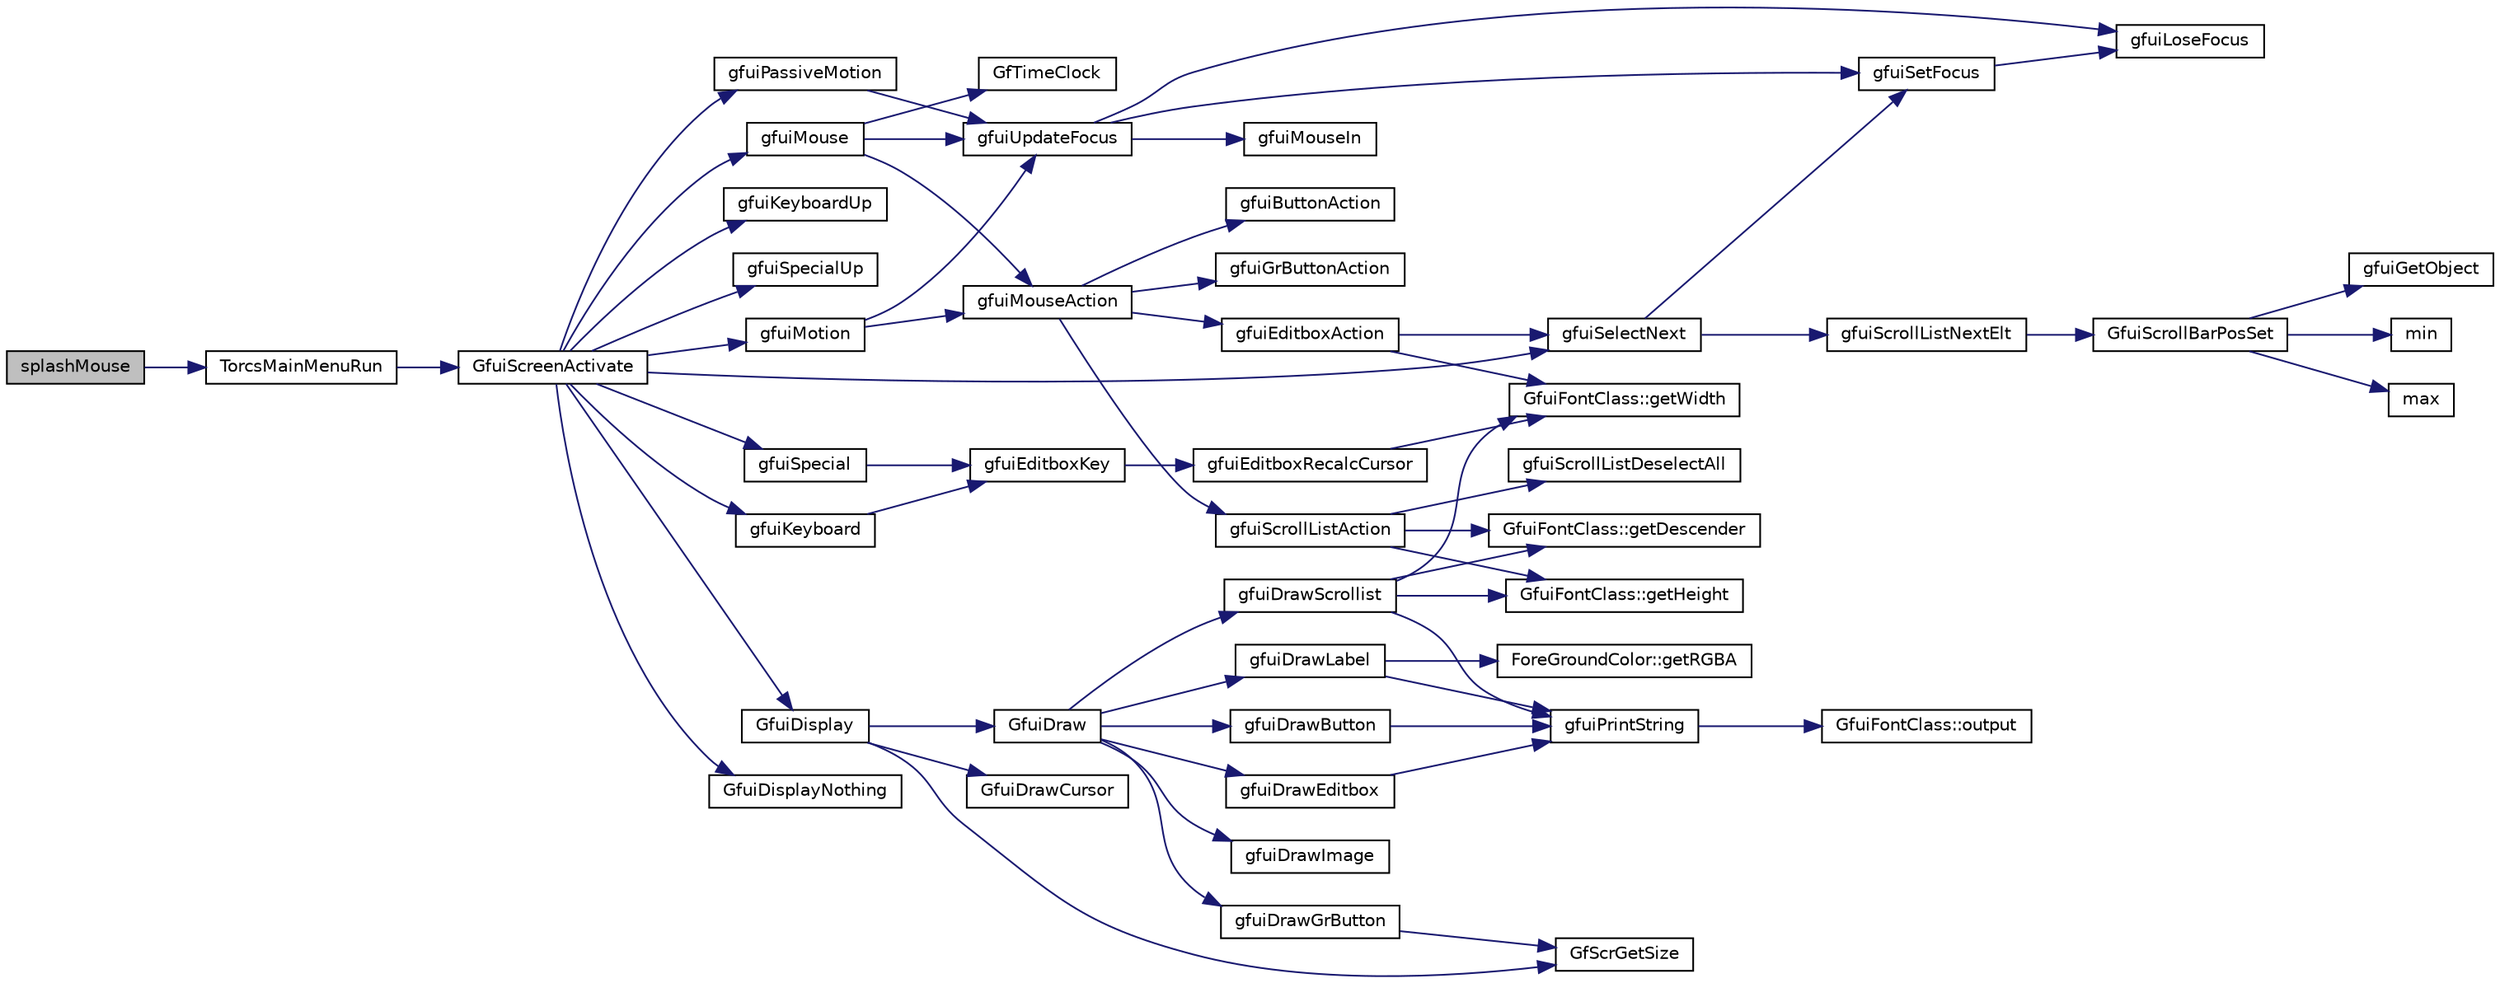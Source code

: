 digraph "splashMouse"
{
  edge [fontname="Helvetica",fontsize="10",labelfontname="Helvetica",labelfontsize="10"];
  node [fontname="Helvetica",fontsize="10",shape=record];
  rankdir="LR";
  Node1 [label="splashMouse",height=0.2,width=0.4,color="black", fillcolor="grey75", style="filled", fontcolor="black"];
  Node1 -> Node2 [color="midnightblue",fontsize="10",style="solid",fontname="Helvetica"];
  Node2 [label="TorcsMainMenuRun",height=0.2,width=0.4,color="black", fillcolor="white", style="filled",URL="$mainmenu_8cpp.html#a2ad35bfd8587d5f1d806ce6426706b86"];
  Node2 -> Node3 [color="midnightblue",fontsize="10",style="solid",fontname="Helvetica"];
  Node3 [label="GfuiScreenActivate",height=0.2,width=0.4,color="black", fillcolor="white", style="filled",URL="$group__gui.html#gadbbca757848adfdf2719c4678e30a0a2",tooltip="Activate a screen and make it current. "];
  Node3 -> Node4 [color="midnightblue",fontsize="10",style="solid",fontname="Helvetica"];
  Node4 [label="gfuiKeyboard",height=0.2,width=0.4,color="black", fillcolor="white", style="filled",URL="$gui_8cpp.html#a3619be0bdc95141c110ee218eb7e62e4"];
  Node4 -> Node5 [color="midnightblue",fontsize="10",style="solid",fontname="Helvetica"];
  Node5 [label="gfuiEditboxKey",height=0.2,width=0.4,color="black", fillcolor="white", style="filled",URL="$gui_8h.html#a1cec26e9e8a7c3543e3168fe9474cd92"];
  Node5 -> Node6 [color="midnightblue",fontsize="10",style="solid",fontname="Helvetica"];
  Node6 [label="gfuiEditboxRecalcCursor",height=0.2,width=0.4,color="black", fillcolor="white", style="filled",URL="$guiedit_8cpp.html#afc053e8811e9211883f94c3fbd10f87e"];
  Node6 -> Node7 [color="midnightblue",fontsize="10",style="solid",fontname="Helvetica"];
  Node7 [label="GfuiFontClass::getWidth",height=0.2,width=0.4,color="black", fillcolor="white", style="filled",URL="$class_gfui_font_class.html#a96fb79e144b166ac018613a77795b7d0"];
  Node3 -> Node8 [color="midnightblue",fontsize="10",style="solid",fontname="Helvetica"];
  Node8 [label="gfuiSpecial",height=0.2,width=0.4,color="black", fillcolor="white", style="filled",URL="$gui_8cpp.html#a2c8de10f1d60582218355213db409b9a"];
  Node8 -> Node5 [color="midnightblue",fontsize="10",style="solid",fontname="Helvetica"];
  Node3 -> Node9 [color="midnightblue",fontsize="10",style="solid",fontname="Helvetica"];
  Node9 [label="gfuiKeyboardUp",height=0.2,width=0.4,color="black", fillcolor="white", style="filled",URL="$gui_8cpp.html#a3e2bd83ae849b7ca7f8e40ec65e6581e"];
  Node3 -> Node10 [color="midnightblue",fontsize="10",style="solid",fontname="Helvetica"];
  Node10 [label="gfuiSpecialUp",height=0.2,width=0.4,color="black", fillcolor="white", style="filled",URL="$gui_8cpp.html#acb5f70914d40bfcb79bed5a5a4446e85"];
  Node3 -> Node11 [color="midnightblue",fontsize="10",style="solid",fontname="Helvetica"];
  Node11 [label="gfuiMouse",height=0.2,width=0.4,color="black", fillcolor="white", style="filled",URL="$gui_8cpp.html#ade1f47865ce9b44d82919d7ff112eed7"];
  Node11 -> Node12 [color="midnightblue",fontsize="10",style="solid",fontname="Helvetica"];
  Node12 [label="GfTimeClock",height=0.2,width=0.4,color="black", fillcolor="white", style="filled",URL="$os_8cpp.html#aa735d1d80d0c5f9b180b077193f32c3b",tooltip="Get the time in seconds. "];
  Node11 -> Node13 [color="midnightblue",fontsize="10",style="solid",fontname="Helvetica"];
  Node13 [label="gfuiUpdateFocus",height=0.2,width=0.4,color="black", fillcolor="white", style="filled",URL="$gui_8h.html#ad0ee648d27adf739342e6f8c351d535c"];
  Node13 -> Node14 [color="midnightblue",fontsize="10",style="solid",fontname="Helvetica"];
  Node14 [label="gfuiMouseIn",height=0.2,width=0.4,color="black", fillcolor="white", style="filled",URL="$guiobject_8cpp.html#ad50c175636e40eea115ee1a2eed30f27"];
  Node13 -> Node15 [color="midnightblue",fontsize="10",style="solid",fontname="Helvetica"];
  Node15 [label="gfuiLoseFocus",height=0.2,width=0.4,color="black", fillcolor="white", style="filled",URL="$guiobject_8cpp.html#aa0d7dd7b8f3d0a46e8ab2dbf065a4883"];
  Node13 -> Node16 [color="midnightblue",fontsize="10",style="solid",fontname="Helvetica"];
  Node16 [label="gfuiSetFocus",height=0.2,width=0.4,color="black", fillcolor="white", style="filled",URL="$guiobject_8cpp.html#ac468a6961dd70cef1876c627cd49d848"];
  Node16 -> Node15 [color="midnightblue",fontsize="10",style="solid",fontname="Helvetica"];
  Node11 -> Node17 [color="midnightblue",fontsize="10",style="solid",fontname="Helvetica"];
  Node17 [label="gfuiMouseAction",height=0.2,width=0.4,color="black", fillcolor="white", style="filled",URL="$gui_8h.html#a5de9cfcd87c95cb51a4c11ba331dff32"];
  Node17 -> Node18 [color="midnightblue",fontsize="10",style="solid",fontname="Helvetica"];
  Node18 [label="gfuiButtonAction",height=0.2,width=0.4,color="black", fillcolor="white", style="filled",URL="$gui_8h.html#acbff699f340f518cee9cf0a46ef04d9a"];
  Node17 -> Node19 [color="midnightblue",fontsize="10",style="solid",fontname="Helvetica"];
  Node19 [label="gfuiGrButtonAction",height=0.2,width=0.4,color="black", fillcolor="white", style="filled",URL="$gui_8h.html#afcc1260e1bb0c7c027f60bb59391c10f"];
  Node17 -> Node20 [color="midnightblue",fontsize="10",style="solid",fontname="Helvetica"];
  Node20 [label="gfuiScrollListAction",height=0.2,width=0.4,color="black", fillcolor="white", style="filled",URL="$gui_8h.html#a89189f7001b7f5ab6267b81818e7a1f9"];
  Node20 -> Node21 [color="midnightblue",fontsize="10",style="solid",fontname="Helvetica"];
  Node21 [label="gfuiScrollListDeselectAll",height=0.2,width=0.4,color="black", fillcolor="white", style="filled",URL="$guiscrollist_8cpp.html#a09c0bf5b926f461ecef2ab224d8ceedf"];
  Node20 -> Node22 [color="midnightblue",fontsize="10",style="solid",fontname="Helvetica"];
  Node22 [label="GfuiFontClass::getDescender",height=0.2,width=0.4,color="black", fillcolor="white", style="filled",URL="$class_gfui_font_class.html#a9285866cfaa26f2db416dec244ede542"];
  Node20 -> Node23 [color="midnightblue",fontsize="10",style="solid",fontname="Helvetica"];
  Node23 [label="GfuiFontClass::getHeight",height=0.2,width=0.4,color="black", fillcolor="white", style="filled",URL="$class_gfui_font_class.html#af7a8622b16d9d8321fa6bcf5a23352a9"];
  Node17 -> Node24 [color="midnightblue",fontsize="10",style="solid",fontname="Helvetica"];
  Node24 [label="gfuiEditboxAction",height=0.2,width=0.4,color="black", fillcolor="white", style="filled",URL="$gui_8h.html#a595507a7cb5f4a9bb07c6032ffeca39c"];
  Node24 -> Node25 [color="midnightblue",fontsize="10",style="solid",fontname="Helvetica"];
  Node25 [label="gfuiSelectNext",height=0.2,width=0.4,color="black", fillcolor="white", style="filled",URL="$gui_8h.html#a7a6da8d971b522d762eecf0081c42ba0"];
  Node25 -> Node26 [color="midnightblue",fontsize="10",style="solid",fontname="Helvetica"];
  Node26 [label="gfuiScrollListNextElt",height=0.2,width=0.4,color="black", fillcolor="white", style="filled",URL="$gui_8h.html#a079d5ab4acd51aed89531b606b964645"];
  Node26 -> Node27 [color="midnightblue",fontsize="10",style="solid",fontname="Helvetica"];
  Node27 [label="GfuiScrollBarPosSet",height=0.2,width=0.4,color="black", fillcolor="white", style="filled",URL="$group__gui.html#gaa35943b6738d7be5493fdd2f0fe80664",tooltip="Set new values for position. "];
  Node27 -> Node28 [color="midnightblue",fontsize="10",style="solid",fontname="Helvetica"];
  Node28 [label="gfuiGetObject",height=0.2,width=0.4,color="black", fillcolor="white", style="filled",URL="$gui_8h.html#a0ea204358545cb934b0d6427e49ce2a6"];
  Node27 -> Node29 [color="midnightblue",fontsize="10",style="solid",fontname="Helvetica"];
  Node29 [label="min",height=0.2,width=0.4,color="black", fillcolor="white", style="filled",URL="$_basic_8h.html#a07ea3b7c7ac18b96fd67ba3a6757ceb2"];
  Node27 -> Node30 [color="midnightblue",fontsize="10",style="solid",fontname="Helvetica"];
  Node30 [label="max",height=0.2,width=0.4,color="black", fillcolor="white", style="filled",URL="$_basic_8h.html#a5d2b2bbbf85f9a5ef76ff76cf42a4e69"];
  Node25 -> Node16 [color="midnightblue",fontsize="10",style="solid",fontname="Helvetica"];
  Node24 -> Node7 [color="midnightblue",fontsize="10",style="solid",fontname="Helvetica"];
  Node3 -> Node31 [color="midnightblue",fontsize="10",style="solid",fontname="Helvetica"];
  Node31 [label="gfuiMotion",height=0.2,width=0.4,color="black", fillcolor="white", style="filled",URL="$gui_8cpp.html#aa59dac80c8fd096eab17e7311a111b27"];
  Node31 -> Node13 [color="midnightblue",fontsize="10",style="solid",fontname="Helvetica"];
  Node31 -> Node17 [color="midnightblue",fontsize="10",style="solid",fontname="Helvetica"];
  Node3 -> Node32 [color="midnightblue",fontsize="10",style="solid",fontname="Helvetica"];
  Node32 [label="gfuiPassiveMotion",height=0.2,width=0.4,color="black", fillcolor="white", style="filled",URL="$gui_8cpp.html#a522b86e9eae7540ee8340f5f3aca9e00"];
  Node32 -> Node13 [color="midnightblue",fontsize="10",style="solid",fontname="Helvetica"];
  Node3 -> Node25 [color="midnightblue",fontsize="10",style="solid",fontname="Helvetica"];
  Node3 -> Node33 [color="midnightblue",fontsize="10",style="solid",fontname="Helvetica"];
  Node33 [label="GfuiDisplay",height=0.2,width=0.4,color="black", fillcolor="white", style="filled",URL="$group__gui.html#ga556f4f79d6831b2c3f8d152471b7e1c9",tooltip="Display function for the GUI to be called during redisplay of glut. "];
  Node33 -> Node34 [color="midnightblue",fontsize="10",style="solid",fontname="Helvetica"];
  Node34 [label="GfScrGetSize",height=0.2,width=0.4,color="black", fillcolor="white", style="filled",URL="$group__screen.html#gadcb66ba3f12ba1cb4c98367898c7f432",tooltip="Get the screen and viewport sizes. "];
  Node33 -> Node35 [color="midnightblue",fontsize="10",style="solid",fontname="Helvetica"];
  Node35 [label="GfuiDraw",height=0.2,width=0.4,color="black", fillcolor="white", style="filled",URL="$gui_8h.html#a564fce5b185b3c92b85c7b16b6187e2c"];
  Node35 -> Node36 [color="midnightblue",fontsize="10",style="solid",fontname="Helvetica"];
  Node36 [label="gfuiDrawLabel",height=0.2,width=0.4,color="black", fillcolor="white", style="filled",URL="$gui_8h.html#a74a01d4e1042be04c670f6c3b6d7735b"];
  Node36 -> Node37 [color="midnightblue",fontsize="10",style="solid",fontname="Helvetica"];
  Node37 [label="ForeGroundColor::getRGBA",height=0.2,width=0.4,color="black", fillcolor="white", style="filled",URL="$class_fore_ground_color.html#ad82b93904996b6998687db713eea112d"];
  Node36 -> Node38 [color="midnightblue",fontsize="10",style="solid",fontname="Helvetica"];
  Node38 [label="gfuiPrintString",height=0.2,width=0.4,color="black", fillcolor="white", style="filled",URL="$gui_8h.html#a622e4f8f05bb1b17c936981e7de9b55d"];
  Node38 -> Node39 [color="midnightblue",fontsize="10",style="solid",fontname="Helvetica"];
  Node39 [label="GfuiFontClass::output",height=0.2,width=0.4,color="black", fillcolor="white", style="filled",URL="$class_gfui_font_class.html#a91ad2c90518edd347ebed44797b39b11"];
  Node35 -> Node40 [color="midnightblue",fontsize="10",style="solid",fontname="Helvetica"];
  Node40 [label="gfuiDrawButton",height=0.2,width=0.4,color="black", fillcolor="white", style="filled",URL="$gui_8h.html#ae1057e6f10be9e8a86eb542fd143aa15"];
  Node40 -> Node38 [color="midnightblue",fontsize="10",style="solid",fontname="Helvetica"];
  Node35 -> Node41 [color="midnightblue",fontsize="10",style="solid",fontname="Helvetica"];
  Node41 [label="gfuiDrawGrButton",height=0.2,width=0.4,color="black", fillcolor="white", style="filled",URL="$gui_8h.html#a845cc5595650941b3262f59ec2151d73"];
  Node41 -> Node34 [color="midnightblue",fontsize="10",style="solid",fontname="Helvetica"];
  Node35 -> Node42 [color="midnightblue",fontsize="10",style="solid",fontname="Helvetica"];
  Node42 [label="gfuiDrawScrollist",height=0.2,width=0.4,color="black", fillcolor="white", style="filled",URL="$gui_8h.html#aa41908587a42a177f91d9085a0f5b9b9"];
  Node42 -> Node22 [color="midnightblue",fontsize="10",style="solid",fontname="Helvetica"];
  Node42 -> Node23 [color="midnightblue",fontsize="10",style="solid",fontname="Helvetica"];
  Node42 -> Node7 [color="midnightblue",fontsize="10",style="solid",fontname="Helvetica"];
  Node42 -> Node38 [color="midnightblue",fontsize="10",style="solid",fontname="Helvetica"];
  Node35 -> Node43 [color="midnightblue",fontsize="10",style="solid",fontname="Helvetica"];
  Node43 [label="gfuiDrawEditbox",height=0.2,width=0.4,color="black", fillcolor="white", style="filled",URL="$gui_8h.html#ae3becdff6cf216009b63e9b5606a3372"];
  Node43 -> Node38 [color="midnightblue",fontsize="10",style="solid",fontname="Helvetica"];
  Node35 -> Node44 [color="midnightblue",fontsize="10",style="solid",fontname="Helvetica"];
  Node44 [label="gfuiDrawImage",height=0.2,width=0.4,color="black", fillcolor="white", style="filled",URL="$gui_8h.html#a19363e75946ed269779205e15c4de478"];
  Node33 -> Node45 [color="midnightblue",fontsize="10",style="solid",fontname="Helvetica"];
  Node45 [label="GfuiDrawCursor",height=0.2,width=0.4,color="black", fillcolor="white", style="filled",URL="$gui_8h.html#a2b5094a549ab8d717c1adce3a25aa4d6"];
  Node3 -> Node46 [color="midnightblue",fontsize="10",style="solid",fontname="Helvetica"];
  Node46 [label="GfuiDisplayNothing",height=0.2,width=0.4,color="black", fillcolor="white", style="filled",URL="$group__gui.html#gaee94daac7cab61329487b8cca09b5238",tooltip="Dummy display function for glut. "];
}
